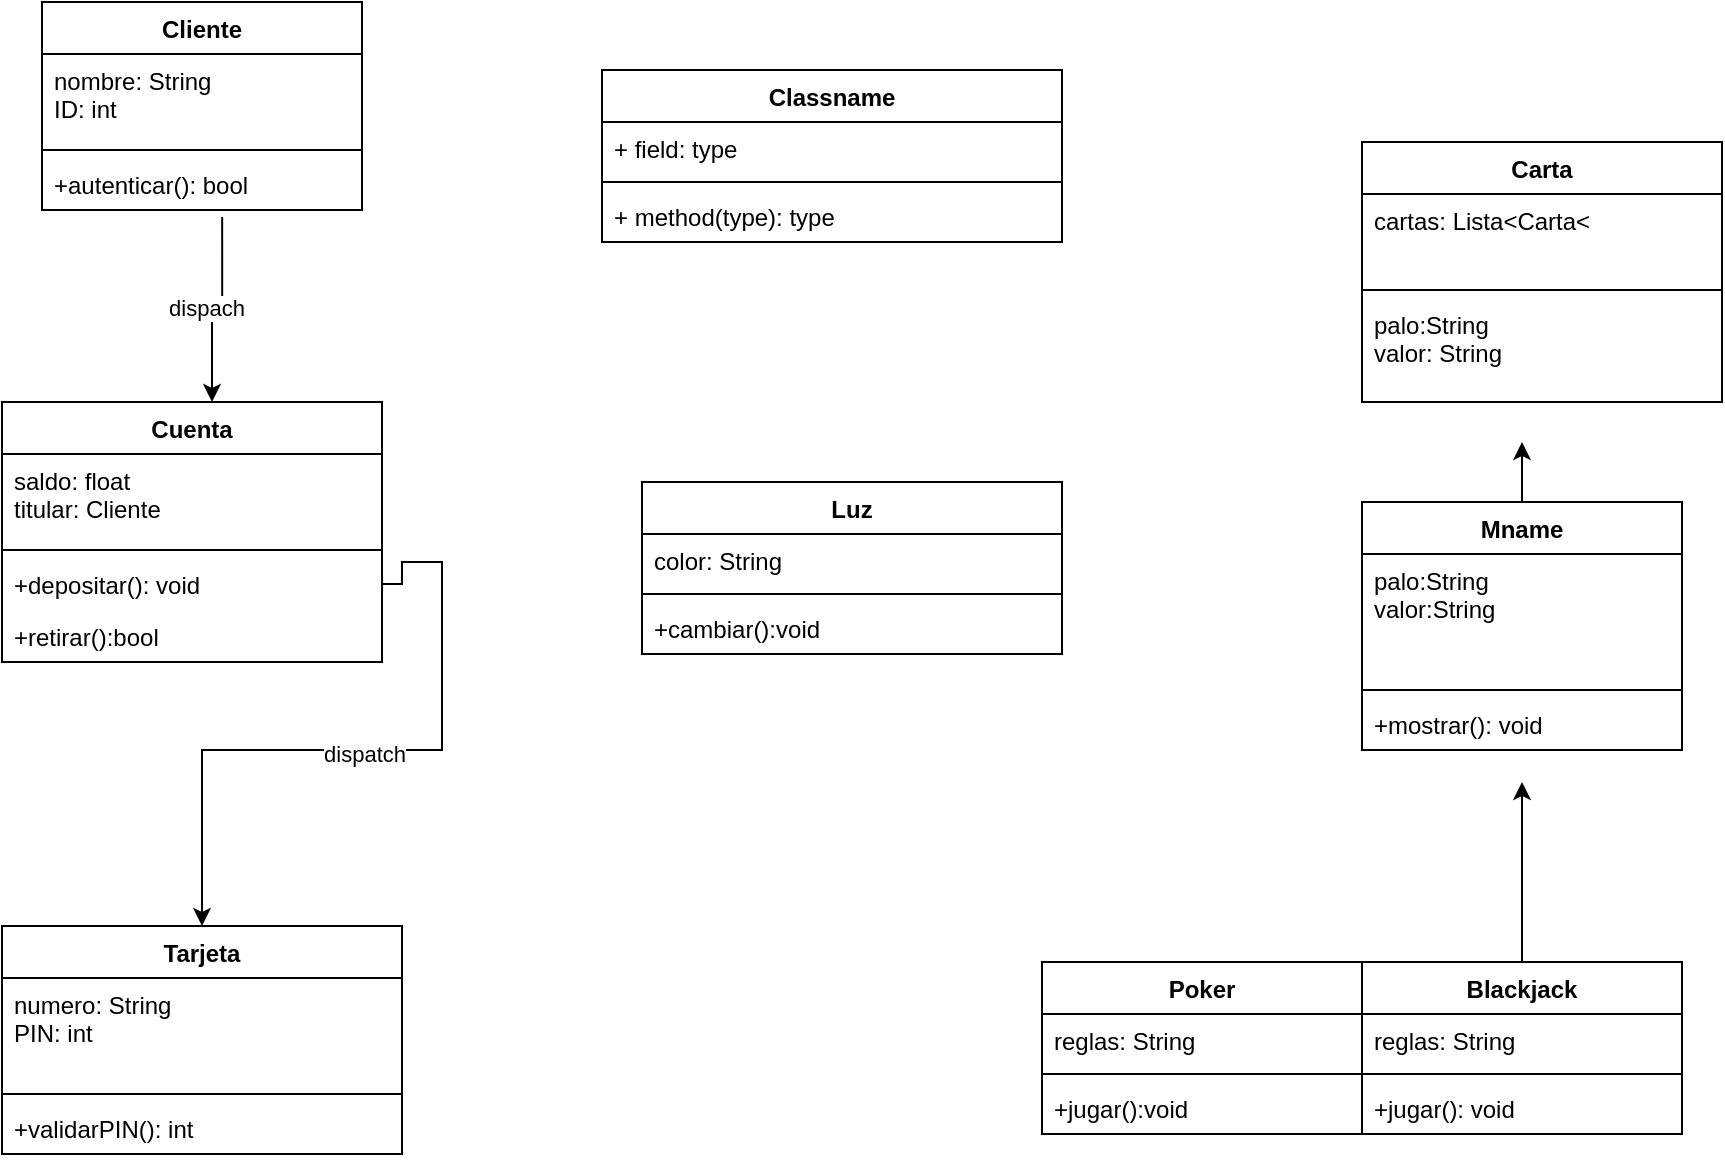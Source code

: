 <mxfile version="26.0.16">
  <diagram name="Página-1" id="GhJ6ypxrsrrDHKuI-2lH">
    <mxGraphModel dx="2261" dy="780" grid="1" gridSize="10" guides="1" tooltips="1" connect="1" arrows="1" fold="1" page="1" pageScale="1" pageWidth="827" pageHeight="1169" math="0" shadow="0">
      <root>
        <mxCell id="0" />
        <mxCell id="1" parent="0" />
        <mxCell id="bPtutOOlIVqzLmyxRQoK-14" value="Poker" style="swimlane;fontStyle=1;align=center;verticalAlign=top;childLayout=stackLayout;horizontal=1;startSize=26;horizontalStack=0;resizeParent=1;resizeParentMax=0;resizeLast=0;collapsible=1;marginBottom=0;whiteSpace=wrap;html=1;" vertex="1" parent="1">
          <mxGeometry x="400" y="560" width="160" height="86" as="geometry" />
        </mxCell>
        <mxCell id="bPtutOOlIVqzLmyxRQoK-15" value="reglas: String" style="text;strokeColor=none;fillColor=none;align=left;verticalAlign=top;spacingLeft=4;spacingRight=4;overflow=hidden;rotatable=0;points=[[0,0.5],[1,0.5]];portConstraint=eastwest;whiteSpace=wrap;html=1;" vertex="1" parent="bPtutOOlIVqzLmyxRQoK-14">
          <mxGeometry y="26" width="160" height="26" as="geometry" />
        </mxCell>
        <mxCell id="bPtutOOlIVqzLmyxRQoK-16" value="" style="line;strokeWidth=1;fillColor=none;align=left;verticalAlign=middle;spacingTop=-1;spacingLeft=3;spacingRight=3;rotatable=0;labelPosition=right;points=[];portConstraint=eastwest;strokeColor=inherit;" vertex="1" parent="bPtutOOlIVqzLmyxRQoK-14">
          <mxGeometry y="52" width="160" height="8" as="geometry" />
        </mxCell>
        <mxCell id="bPtutOOlIVqzLmyxRQoK-17" value="+jugar():void" style="text;strokeColor=none;fillColor=none;align=left;verticalAlign=top;spacingLeft=4;spacingRight=4;overflow=hidden;rotatable=0;points=[[0,0.5],[1,0.5]];portConstraint=eastwest;whiteSpace=wrap;html=1;" vertex="1" parent="bPtutOOlIVqzLmyxRQoK-14">
          <mxGeometry y="60" width="160" height="26" as="geometry" />
        </mxCell>
        <mxCell id="bPtutOOlIVqzLmyxRQoK-18" value="Carta" style="swimlane;fontStyle=1;align=center;verticalAlign=top;childLayout=stackLayout;horizontal=1;startSize=26;horizontalStack=0;resizeParent=1;resizeParentMax=0;resizeLast=0;collapsible=1;marginBottom=0;whiteSpace=wrap;html=1;" vertex="1" parent="1">
          <mxGeometry x="560" y="150" width="180" height="130" as="geometry" />
        </mxCell>
        <mxCell id="bPtutOOlIVqzLmyxRQoK-19" value="cartas: Lista&amp;lt;Carta&amp;lt;" style="text;strokeColor=none;fillColor=none;align=left;verticalAlign=top;spacingLeft=4;spacingRight=4;overflow=hidden;rotatable=0;points=[[0,0.5],[1,0.5]];portConstraint=eastwest;whiteSpace=wrap;html=1;" vertex="1" parent="bPtutOOlIVqzLmyxRQoK-18">
          <mxGeometry y="26" width="180" height="44" as="geometry" />
        </mxCell>
        <mxCell id="bPtutOOlIVqzLmyxRQoK-20" value="" style="line;strokeWidth=1;fillColor=none;align=left;verticalAlign=middle;spacingTop=-1;spacingLeft=3;spacingRight=3;rotatable=0;labelPosition=right;points=[];portConstraint=eastwest;strokeColor=inherit;" vertex="1" parent="bPtutOOlIVqzLmyxRQoK-18">
          <mxGeometry y="70" width="180" height="8" as="geometry" />
        </mxCell>
        <mxCell id="bPtutOOlIVqzLmyxRQoK-21" value="palo:String&lt;div&gt;valor: String&lt;/div&gt;" style="text;strokeColor=none;fillColor=none;align=left;verticalAlign=top;spacingLeft=4;spacingRight=4;overflow=hidden;rotatable=0;points=[[0,0.5],[1,0.5]];portConstraint=eastwest;whiteSpace=wrap;html=1;" vertex="1" parent="bPtutOOlIVqzLmyxRQoK-18">
          <mxGeometry y="78" width="180" height="52" as="geometry" />
        </mxCell>
        <mxCell id="bPtutOOlIVqzLmyxRQoK-22" value="Tarjeta" style="swimlane;fontStyle=1;align=center;verticalAlign=top;childLayout=stackLayout;horizontal=1;startSize=26;horizontalStack=0;resizeParent=1;resizeParentMax=0;resizeLast=0;collapsible=1;marginBottom=0;whiteSpace=wrap;html=1;" vertex="1" parent="1">
          <mxGeometry x="-120" y="542" width="200" height="114" as="geometry" />
        </mxCell>
        <mxCell id="bPtutOOlIVqzLmyxRQoK-23" value="numero: String&lt;div&gt;PIN: int&lt;/div&gt;" style="text;strokeColor=none;fillColor=none;align=left;verticalAlign=top;spacingLeft=4;spacingRight=4;overflow=hidden;rotatable=0;points=[[0,0.5],[1,0.5]];portConstraint=eastwest;whiteSpace=wrap;html=1;" vertex="1" parent="bPtutOOlIVqzLmyxRQoK-22">
          <mxGeometry y="26" width="200" height="54" as="geometry" />
        </mxCell>
        <mxCell id="bPtutOOlIVqzLmyxRQoK-24" value="" style="line;strokeWidth=1;fillColor=none;align=left;verticalAlign=middle;spacingTop=-1;spacingLeft=3;spacingRight=3;rotatable=0;labelPosition=right;points=[];portConstraint=eastwest;strokeColor=inherit;" vertex="1" parent="bPtutOOlIVqzLmyxRQoK-22">
          <mxGeometry y="80" width="200" height="8" as="geometry" />
        </mxCell>
        <mxCell id="bPtutOOlIVqzLmyxRQoK-25" value="+validarPIN(): int" style="text;strokeColor=none;fillColor=none;align=left;verticalAlign=top;spacingLeft=4;spacingRight=4;overflow=hidden;rotatable=0;points=[[0,0.5],[1,0.5]];portConstraint=eastwest;whiteSpace=wrap;html=1;" vertex="1" parent="bPtutOOlIVqzLmyxRQoK-22">
          <mxGeometry y="88" width="200" height="26" as="geometry" />
        </mxCell>
        <mxCell id="bPtutOOlIVqzLmyxRQoK-26" value="Classname" style="swimlane;fontStyle=1;align=center;verticalAlign=top;childLayout=stackLayout;horizontal=1;startSize=26;horizontalStack=0;resizeParent=1;resizeParentMax=0;resizeLast=0;collapsible=1;marginBottom=0;whiteSpace=wrap;html=1;" vertex="1" parent="1">
          <mxGeometry x="180" y="114" width="230" height="86" as="geometry" />
        </mxCell>
        <mxCell id="bPtutOOlIVqzLmyxRQoK-27" value="+ field: type" style="text;strokeColor=none;fillColor=none;align=left;verticalAlign=top;spacingLeft=4;spacingRight=4;overflow=hidden;rotatable=0;points=[[0,0.5],[1,0.5]];portConstraint=eastwest;whiteSpace=wrap;html=1;" vertex="1" parent="bPtutOOlIVqzLmyxRQoK-26">
          <mxGeometry y="26" width="230" height="26" as="geometry" />
        </mxCell>
        <mxCell id="bPtutOOlIVqzLmyxRQoK-28" value="" style="line;strokeWidth=1;fillColor=none;align=left;verticalAlign=middle;spacingTop=-1;spacingLeft=3;spacingRight=3;rotatable=0;labelPosition=right;points=[];portConstraint=eastwest;strokeColor=inherit;" vertex="1" parent="bPtutOOlIVqzLmyxRQoK-26">
          <mxGeometry y="52" width="230" height="8" as="geometry" />
        </mxCell>
        <mxCell id="bPtutOOlIVqzLmyxRQoK-29" value="+ method(type): type" style="text;strokeColor=none;fillColor=none;align=left;verticalAlign=top;spacingLeft=4;spacingRight=4;overflow=hidden;rotatable=0;points=[[0,0.5],[1,0.5]];portConstraint=eastwest;whiteSpace=wrap;html=1;" vertex="1" parent="bPtutOOlIVqzLmyxRQoK-26">
          <mxGeometry y="60" width="230" height="26" as="geometry" />
        </mxCell>
        <mxCell id="bPtutOOlIVqzLmyxRQoK-52" style="edgeStyle=orthogonalEdgeStyle;rounded=0;orthogonalLoop=1;jettySize=auto;html=1;exitX=0.5;exitY=0;exitDx=0;exitDy=0;" edge="1" parent="1" source="bPtutOOlIVqzLmyxRQoK-30">
          <mxGeometry relative="1" as="geometry">
            <mxPoint x="640" y="470" as="targetPoint" />
          </mxGeometry>
        </mxCell>
        <mxCell id="bPtutOOlIVqzLmyxRQoK-30" value="Blackjack" style="swimlane;fontStyle=1;align=center;verticalAlign=top;childLayout=stackLayout;horizontal=1;startSize=26;horizontalStack=0;resizeParent=1;resizeParentMax=0;resizeLast=0;collapsible=1;marginBottom=0;whiteSpace=wrap;html=1;" vertex="1" parent="1">
          <mxGeometry x="560" y="560" width="160" height="86" as="geometry" />
        </mxCell>
        <mxCell id="bPtutOOlIVqzLmyxRQoK-31" value="reglas: String" style="text;strokeColor=none;fillColor=none;align=left;verticalAlign=top;spacingLeft=4;spacingRight=4;overflow=hidden;rotatable=0;points=[[0,0.5],[1,0.5]];portConstraint=eastwest;whiteSpace=wrap;html=1;" vertex="1" parent="bPtutOOlIVqzLmyxRQoK-30">
          <mxGeometry y="26" width="160" height="26" as="geometry" />
        </mxCell>
        <mxCell id="bPtutOOlIVqzLmyxRQoK-32" value="" style="line;strokeWidth=1;fillColor=none;align=left;verticalAlign=middle;spacingTop=-1;spacingLeft=3;spacingRight=3;rotatable=0;labelPosition=right;points=[];portConstraint=eastwest;strokeColor=inherit;" vertex="1" parent="bPtutOOlIVqzLmyxRQoK-30">
          <mxGeometry y="52" width="160" height="8" as="geometry" />
        </mxCell>
        <mxCell id="bPtutOOlIVqzLmyxRQoK-33" value="+jugar(): void" style="text;strokeColor=none;fillColor=none;align=left;verticalAlign=top;spacingLeft=4;spacingRight=4;overflow=hidden;rotatable=0;points=[[0,0.5],[1,0.5]];portConstraint=eastwest;whiteSpace=wrap;html=1;" vertex="1" parent="bPtutOOlIVqzLmyxRQoK-30">
          <mxGeometry y="60" width="160" height="26" as="geometry" />
        </mxCell>
        <mxCell id="bPtutOOlIVqzLmyxRQoK-50" style="edgeStyle=orthogonalEdgeStyle;rounded=0;orthogonalLoop=1;jettySize=auto;html=1;exitX=0.5;exitY=0;exitDx=0;exitDy=0;" edge="1" parent="1" source="bPtutOOlIVqzLmyxRQoK-34">
          <mxGeometry relative="1" as="geometry">
            <mxPoint x="640" y="300" as="targetPoint" />
          </mxGeometry>
        </mxCell>
        <mxCell id="bPtutOOlIVqzLmyxRQoK-34" value="Mname" style="swimlane;fontStyle=1;align=center;verticalAlign=top;childLayout=stackLayout;horizontal=1;startSize=26;horizontalStack=0;resizeParent=1;resizeParentMax=0;resizeLast=0;collapsible=1;marginBottom=0;whiteSpace=wrap;html=1;" vertex="1" parent="1">
          <mxGeometry x="560" y="330" width="160" height="124" as="geometry" />
        </mxCell>
        <mxCell id="bPtutOOlIVqzLmyxRQoK-35" value="palo:String&lt;div&gt;valor:String&lt;/div&gt;" style="text;strokeColor=none;fillColor=none;align=left;verticalAlign=top;spacingLeft=4;spacingRight=4;overflow=hidden;rotatable=0;points=[[0,0.5],[1,0.5]];portConstraint=eastwest;whiteSpace=wrap;html=1;" vertex="1" parent="bPtutOOlIVqzLmyxRQoK-34">
          <mxGeometry y="26" width="160" height="64" as="geometry" />
        </mxCell>
        <mxCell id="bPtutOOlIVqzLmyxRQoK-36" value="" style="line;strokeWidth=1;fillColor=none;align=left;verticalAlign=middle;spacingTop=-1;spacingLeft=3;spacingRight=3;rotatable=0;labelPosition=right;points=[];portConstraint=eastwest;strokeColor=inherit;" vertex="1" parent="bPtutOOlIVqzLmyxRQoK-34">
          <mxGeometry y="90" width="160" height="8" as="geometry" />
        </mxCell>
        <mxCell id="bPtutOOlIVqzLmyxRQoK-37" value="+mostrar(): void" style="text;strokeColor=none;fillColor=none;align=left;verticalAlign=top;spacingLeft=4;spacingRight=4;overflow=hidden;rotatable=0;points=[[0,0.5],[1,0.5]];portConstraint=eastwest;whiteSpace=wrap;html=1;" vertex="1" parent="bPtutOOlIVqzLmyxRQoK-34">
          <mxGeometry y="98" width="160" height="26" as="geometry" />
        </mxCell>
        <mxCell id="bPtutOOlIVqzLmyxRQoK-38" value="Cuenta" style="swimlane;fontStyle=1;align=center;verticalAlign=top;childLayout=stackLayout;horizontal=1;startSize=26;horizontalStack=0;resizeParent=1;resizeParentMax=0;resizeLast=0;collapsible=1;marginBottom=0;whiteSpace=wrap;html=1;" vertex="1" parent="1">
          <mxGeometry x="-120" y="280" width="190" height="130" as="geometry" />
        </mxCell>
        <mxCell id="bPtutOOlIVqzLmyxRQoK-39" value="saldo: float&lt;div&gt;titular: Cliente&lt;/div&gt;" style="text;strokeColor=none;fillColor=none;align=left;verticalAlign=top;spacingLeft=4;spacingRight=4;overflow=hidden;rotatable=0;points=[[0,0.5],[1,0.5]];portConstraint=eastwest;whiteSpace=wrap;html=1;" vertex="1" parent="bPtutOOlIVqzLmyxRQoK-38">
          <mxGeometry y="26" width="190" height="44" as="geometry" />
        </mxCell>
        <mxCell id="bPtutOOlIVqzLmyxRQoK-40" value="" style="line;strokeWidth=1;fillColor=none;align=left;verticalAlign=middle;spacingTop=-1;spacingLeft=3;spacingRight=3;rotatable=0;labelPosition=right;points=[];portConstraint=eastwest;strokeColor=inherit;" vertex="1" parent="bPtutOOlIVqzLmyxRQoK-38">
          <mxGeometry y="70" width="190" height="8" as="geometry" />
        </mxCell>
        <mxCell id="bPtutOOlIVqzLmyxRQoK-41" value="+depositar(): void" style="text;strokeColor=none;fillColor=none;align=left;verticalAlign=top;spacingLeft=4;spacingRight=4;overflow=hidden;rotatable=0;points=[[0,0.5],[1,0.5]];portConstraint=eastwest;whiteSpace=wrap;html=1;" vertex="1" parent="bPtutOOlIVqzLmyxRQoK-38">
          <mxGeometry y="78" width="190" height="26" as="geometry" />
        </mxCell>
        <mxCell id="bPtutOOlIVqzLmyxRQoK-58" value="+retirar():bool" style="text;strokeColor=none;fillColor=none;align=left;verticalAlign=top;spacingLeft=4;spacingRight=4;overflow=hidden;rotatable=0;points=[[0,0.5],[1,0.5]];portConstraint=eastwest;whiteSpace=wrap;html=1;" vertex="1" parent="bPtutOOlIVqzLmyxRQoK-38">
          <mxGeometry y="104" width="190" height="26" as="geometry" />
        </mxCell>
        <mxCell id="bPtutOOlIVqzLmyxRQoK-46" value="Luz" style="swimlane;fontStyle=1;align=center;verticalAlign=top;childLayout=stackLayout;horizontal=1;startSize=26;horizontalStack=0;resizeParent=1;resizeParentMax=0;resizeLast=0;collapsible=1;marginBottom=0;whiteSpace=wrap;html=1;" vertex="1" parent="1">
          <mxGeometry x="200" y="320" width="210" height="86" as="geometry" />
        </mxCell>
        <mxCell id="bPtutOOlIVqzLmyxRQoK-47" value="color: String" style="text;strokeColor=none;fillColor=none;align=left;verticalAlign=top;spacingLeft=4;spacingRight=4;overflow=hidden;rotatable=0;points=[[0,0.5],[1,0.5]];portConstraint=eastwest;whiteSpace=wrap;html=1;" vertex="1" parent="bPtutOOlIVqzLmyxRQoK-46">
          <mxGeometry y="26" width="210" height="26" as="geometry" />
        </mxCell>
        <mxCell id="bPtutOOlIVqzLmyxRQoK-48" value="" style="line;strokeWidth=1;fillColor=none;align=left;verticalAlign=middle;spacingTop=-1;spacingLeft=3;spacingRight=3;rotatable=0;labelPosition=right;points=[];portConstraint=eastwest;strokeColor=inherit;" vertex="1" parent="bPtutOOlIVqzLmyxRQoK-46">
          <mxGeometry y="52" width="210" height="8" as="geometry" />
        </mxCell>
        <mxCell id="bPtutOOlIVqzLmyxRQoK-49" value="+cambiar():void" style="text;strokeColor=none;fillColor=none;align=left;verticalAlign=top;spacingLeft=4;spacingRight=4;overflow=hidden;rotatable=0;points=[[0,0.5],[1,0.5]];portConstraint=eastwest;whiteSpace=wrap;html=1;" vertex="1" parent="bPtutOOlIVqzLmyxRQoK-46">
          <mxGeometry y="60" width="210" height="26" as="geometry" />
        </mxCell>
        <mxCell id="bPtutOOlIVqzLmyxRQoK-53" style="edgeStyle=orthogonalEdgeStyle;rounded=0;orthogonalLoop=1;jettySize=auto;html=1;exitX=0.563;exitY=1.135;exitDx=0;exitDy=0;exitPerimeter=0;" edge="1" parent="1" source="bPtutOOlIVqzLmyxRQoK-62">
          <mxGeometry relative="1" as="geometry">
            <mxPoint x="70" y="187" as="sourcePoint" />
            <mxPoint x="-15" y="280" as="targetPoint" />
            <Array as="points">
              <mxPoint x="-10" y="232" />
              <mxPoint x="-15" y="232" />
            </Array>
          </mxGeometry>
        </mxCell>
        <mxCell id="bPtutOOlIVqzLmyxRQoK-55" value="dispach" style="edgeLabel;html=1;align=center;verticalAlign=middle;resizable=0;points=[];" vertex="1" connectable="0" parent="bPtutOOlIVqzLmyxRQoK-53">
          <mxGeometry x="0.037" y="-3" relative="1" as="geometry">
            <mxPoint as="offset" />
          </mxGeometry>
        </mxCell>
        <mxCell id="bPtutOOlIVqzLmyxRQoK-54" style="edgeStyle=orthogonalEdgeStyle;rounded=0;orthogonalLoop=1;jettySize=auto;html=1;exitX=1;exitY=0.5;exitDx=0;exitDy=0;entryX=0.5;entryY=0;entryDx=0;entryDy=0;" edge="1" parent="1" source="bPtutOOlIVqzLmyxRQoK-41" target="bPtutOOlIVqzLmyxRQoK-22">
          <mxGeometry relative="1" as="geometry">
            <Array as="points">
              <mxPoint x="80" y="360" />
              <mxPoint x="100" y="360" />
              <mxPoint x="100" y="454" />
              <mxPoint x="-20" y="454" />
            </Array>
          </mxGeometry>
        </mxCell>
        <mxCell id="bPtutOOlIVqzLmyxRQoK-56" value="dispatch" style="edgeLabel;html=1;align=center;verticalAlign=middle;resizable=0;points=[];" vertex="1" connectable="0" parent="bPtutOOlIVqzLmyxRQoK-54">
          <mxGeometry x="0.018" y="2" relative="1" as="geometry">
            <mxPoint as="offset" />
          </mxGeometry>
        </mxCell>
        <mxCell id="bPtutOOlIVqzLmyxRQoK-59" value="Cliente" style="swimlane;fontStyle=1;align=center;verticalAlign=top;childLayout=stackLayout;horizontal=1;startSize=26;horizontalStack=0;resizeParent=1;resizeParentMax=0;resizeLast=0;collapsible=1;marginBottom=0;whiteSpace=wrap;html=1;" vertex="1" parent="1">
          <mxGeometry x="-100" y="80" width="160" height="104" as="geometry" />
        </mxCell>
        <mxCell id="bPtutOOlIVqzLmyxRQoK-60" value="nombre: String&lt;div&gt;ID: int&lt;/div&gt;" style="text;strokeColor=none;fillColor=none;align=left;verticalAlign=top;spacingLeft=4;spacingRight=4;overflow=hidden;rotatable=0;points=[[0,0.5],[1,0.5]];portConstraint=eastwest;whiteSpace=wrap;html=1;" vertex="1" parent="bPtutOOlIVqzLmyxRQoK-59">
          <mxGeometry y="26" width="160" height="44" as="geometry" />
        </mxCell>
        <mxCell id="bPtutOOlIVqzLmyxRQoK-61" value="" style="line;strokeWidth=1;fillColor=none;align=left;verticalAlign=middle;spacingTop=-1;spacingLeft=3;spacingRight=3;rotatable=0;labelPosition=right;points=[];portConstraint=eastwest;strokeColor=inherit;" vertex="1" parent="bPtutOOlIVqzLmyxRQoK-59">
          <mxGeometry y="70" width="160" height="8" as="geometry" />
        </mxCell>
        <mxCell id="bPtutOOlIVqzLmyxRQoK-62" value="+autenticar(): bool" style="text;strokeColor=none;fillColor=none;align=left;verticalAlign=top;spacingLeft=4;spacingRight=4;overflow=hidden;rotatable=0;points=[[0,0.5],[1,0.5]];portConstraint=eastwest;whiteSpace=wrap;html=1;" vertex="1" parent="bPtutOOlIVqzLmyxRQoK-59">
          <mxGeometry y="78" width="160" height="26" as="geometry" />
        </mxCell>
      </root>
    </mxGraphModel>
  </diagram>
</mxfile>
